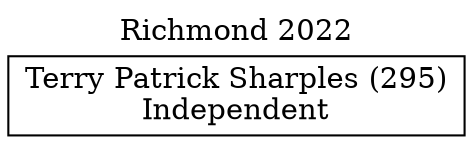 // House preference flow
digraph "Terry Patrick Sharples (295)_Richmond_2022" {
	graph [label="Richmond 2022" labelloc=t mclimit=10]
	node [shape=box]
	"Terry Patrick Sharples (295)" [label="Terry Patrick Sharples (295)
Independent"]
}
